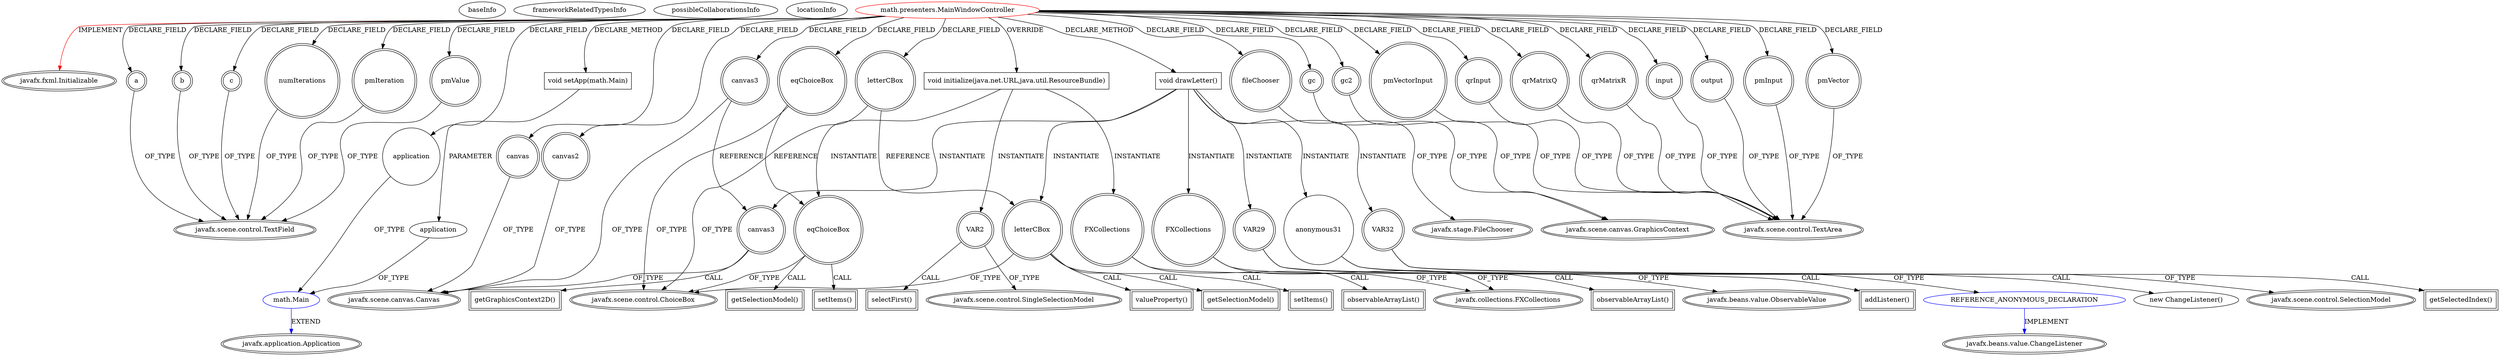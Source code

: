digraph {
baseInfo[graphId=1992,category="extension_graph",isAnonymous=false,possibleRelation=true]
frameworkRelatedTypesInfo[0="javafx.fxml.Initializable"]
possibleCollaborationsInfo[0="1992~CLIENT_METHOD_DECLARATION-PARAMETER_DECLARATION-FIELD_DECLARATION-~javafx.fxml.Initializable ~javafx.application.Application ~false~false",1="1992~CLIENT_METHOD_DECLARATION-INSTANTIATION-~javafx.fxml.Initializable ~javafx.beans.value.ChangeListener ~false~true"]
locationInfo[projectName="baodvu-MATH2605",filePath="/baodvu-MATH2605/LinearAlgebra-master/src/math/presenters/MainWindowController.java",contextSignature="MainWindowController",graphId="1992"]
0[label="math.presenters.MainWindowController",vertexType="ROOT_CLIENT_CLASS_DECLARATION",isFrameworkType=false,color=red]
1[label="javafx.fxml.Initializable",vertexType="FRAMEWORK_INTERFACE_TYPE",isFrameworkType=true,peripheries=2]
2[label="a",vertexType="FIELD_DECLARATION",isFrameworkType=true,peripheries=2,shape=circle]
3[label="javafx.scene.control.TextField",vertexType="FRAMEWORK_CLASS_TYPE",isFrameworkType=true,peripheries=2]
4[label="application",vertexType="FIELD_DECLARATION",isFrameworkType=false,shape=circle]
5[label="math.Main",vertexType="REFERENCE_CLIENT_CLASS_DECLARATION",isFrameworkType=false,color=blue]
6[label="javafx.application.Application",vertexType="FRAMEWORK_CLASS_TYPE",isFrameworkType=true,peripheries=2]
7[label="b",vertexType="FIELD_DECLARATION",isFrameworkType=true,peripheries=2,shape=circle]
9[label="c",vertexType="FIELD_DECLARATION",isFrameworkType=true,peripheries=2,shape=circle]
11[label="canvas",vertexType="FIELD_DECLARATION",isFrameworkType=true,peripheries=2,shape=circle]
12[label="javafx.scene.canvas.Canvas",vertexType="FRAMEWORK_CLASS_TYPE",isFrameworkType=true,peripheries=2]
13[label="canvas2",vertexType="FIELD_DECLARATION",isFrameworkType=true,peripheries=2,shape=circle]
15[label="canvas3",vertexType="FIELD_DECLARATION",isFrameworkType=true,peripheries=2,shape=circle]
17[label="eqChoiceBox",vertexType="FIELD_DECLARATION",isFrameworkType=true,peripheries=2,shape=circle]
18[label="javafx.scene.control.ChoiceBox",vertexType="FRAMEWORK_CLASS_TYPE",isFrameworkType=true,peripheries=2]
19[label="fileChooser",vertexType="FIELD_DECLARATION",isFrameworkType=true,peripheries=2,shape=circle]
20[label="javafx.stage.FileChooser",vertexType="FRAMEWORK_CLASS_TYPE",isFrameworkType=true,peripheries=2]
21[label="gc",vertexType="FIELD_DECLARATION",isFrameworkType=true,peripheries=2,shape=circle]
22[label="javafx.scene.canvas.GraphicsContext",vertexType="FRAMEWORK_CLASS_TYPE",isFrameworkType=true,peripheries=2]
23[label="gc2",vertexType="FIELD_DECLARATION",isFrameworkType=true,peripheries=2,shape=circle]
25[label="input",vertexType="FIELD_DECLARATION",isFrameworkType=true,peripheries=2,shape=circle]
26[label="javafx.scene.control.TextArea",vertexType="FRAMEWORK_CLASS_TYPE",isFrameworkType=true,peripheries=2]
27[label="letterCBox",vertexType="FIELD_DECLARATION",isFrameworkType=true,peripheries=2,shape=circle]
29[label="numIterations",vertexType="FIELD_DECLARATION",isFrameworkType=true,peripheries=2,shape=circle]
31[label="output",vertexType="FIELD_DECLARATION",isFrameworkType=true,peripheries=2,shape=circle]
33[label="pmInput",vertexType="FIELD_DECLARATION",isFrameworkType=true,peripheries=2,shape=circle]
35[label="pmIteration",vertexType="FIELD_DECLARATION",isFrameworkType=true,peripheries=2,shape=circle]
37[label="pmValue",vertexType="FIELD_DECLARATION",isFrameworkType=true,peripheries=2,shape=circle]
39[label="pmVector",vertexType="FIELD_DECLARATION",isFrameworkType=true,peripheries=2,shape=circle]
41[label="pmVectorInput",vertexType="FIELD_DECLARATION",isFrameworkType=true,peripheries=2,shape=circle]
43[label="qrInput",vertexType="FIELD_DECLARATION",isFrameworkType=true,peripheries=2,shape=circle]
45[label="qrMatrixQ",vertexType="FIELD_DECLARATION",isFrameworkType=true,peripheries=2,shape=circle]
47[label="qrMatrixR",vertexType="FIELD_DECLARATION",isFrameworkType=true,peripheries=2,shape=circle]
49[label="void initialize(java.net.URL,java.util.ResourceBundle)",vertexType="OVERRIDING_METHOD_DECLARATION",isFrameworkType=false,shape=box]
50[label="eqChoiceBox",vertexType="VARIABLE_EXPRESION",isFrameworkType=true,peripheries=2,shape=circle]
51[label="setItems()",vertexType="INSIDE_CALL",isFrameworkType=true,peripheries=2,shape=box]
53[label="FXCollections",vertexType="VARIABLE_EXPRESION",isFrameworkType=true,peripheries=2,shape=circle]
55[label="javafx.collections.FXCollections",vertexType="FRAMEWORK_CLASS_TYPE",isFrameworkType=true,peripheries=2]
54[label="observableArrayList()",vertexType="INSIDE_CALL",isFrameworkType=true,peripheries=2,shape=box]
56[label="VAR2",vertexType="VARIABLE_EXPRESION",isFrameworkType=true,peripheries=2,shape=circle]
58[label="javafx.scene.control.SingleSelectionModel",vertexType="FRAMEWORK_CLASS_TYPE",isFrameworkType=true,peripheries=2]
57[label="selectFirst()",vertexType="INSIDE_CALL",isFrameworkType=true,peripheries=2,shape=box]
60[label="getSelectionModel()",vertexType="INSIDE_CALL",isFrameworkType=true,peripheries=2,shape=box]
61[label="void setApp(math.Main)",vertexType="CLIENT_METHOD_DECLARATION",isFrameworkType=false,shape=box]
62[label="application",vertexType="PARAMETER_DECLARATION",isFrameworkType=false]
149[label="void drawLetter()",vertexType="CLIENT_METHOD_DECLARATION",isFrameworkType=false,shape=box]
150[label="letterCBox",vertexType="VARIABLE_EXPRESION",isFrameworkType=true,peripheries=2,shape=circle]
151[label="setItems()",vertexType="INSIDE_CALL",isFrameworkType=true,peripheries=2,shape=box]
153[label="FXCollections",vertexType="VARIABLE_EXPRESION",isFrameworkType=true,peripheries=2,shape=circle]
154[label="observableArrayList()",vertexType="INSIDE_CALL",isFrameworkType=true,peripheries=2,shape=box]
156[label="canvas3",vertexType="VARIABLE_EXPRESION",isFrameworkType=true,peripheries=2,shape=circle]
157[label="getGraphicsContext2D()",vertexType="INSIDE_CALL",isFrameworkType=true,peripheries=2,shape=box]
159[label="VAR29",vertexType="VARIABLE_EXPRESION",isFrameworkType=true,peripheries=2,shape=circle]
161[label="javafx.beans.value.ObservableValue",vertexType="FRAMEWORK_INTERFACE_TYPE",isFrameworkType=true,peripheries=2]
160[label="addListener()",vertexType="INSIDE_CALL",isFrameworkType=true,peripheries=2,shape=box]
163[label="valueProperty()",vertexType="INSIDE_CALL",isFrameworkType=true,peripheries=2,shape=box]
165[label="anonymous31",vertexType="VARIABLE_EXPRESION",isFrameworkType=false,shape=circle]
166[label="REFERENCE_ANONYMOUS_DECLARATION",vertexType="REFERENCE_ANONYMOUS_DECLARATION",isFrameworkType=false,color=blue]
167[label="javafx.beans.value.ChangeListener",vertexType="FRAMEWORK_INTERFACE_TYPE",isFrameworkType=true,peripheries=2]
164[label="new ChangeListener()",vertexType="CONSTRUCTOR_CALL",isFrameworkType=false]
168[label="VAR32",vertexType="VARIABLE_EXPRESION",isFrameworkType=true,peripheries=2,shape=circle]
170[label="javafx.scene.control.SelectionModel",vertexType="FRAMEWORK_CLASS_TYPE",isFrameworkType=true,peripheries=2]
169[label="getSelectedIndex()",vertexType="INSIDE_CALL",isFrameworkType=true,peripheries=2,shape=box]
172[label="getSelectionModel()",vertexType="INSIDE_CALL",isFrameworkType=true,peripheries=2,shape=box]
0->1[label="IMPLEMENT",color=red]
0->2[label="DECLARE_FIELD"]
2->3[label="OF_TYPE"]
0->4[label="DECLARE_FIELD"]
5->6[label="EXTEND",color=blue]
4->5[label="OF_TYPE"]
0->7[label="DECLARE_FIELD"]
7->3[label="OF_TYPE"]
0->9[label="DECLARE_FIELD"]
9->3[label="OF_TYPE"]
0->11[label="DECLARE_FIELD"]
11->12[label="OF_TYPE"]
0->13[label="DECLARE_FIELD"]
13->12[label="OF_TYPE"]
0->15[label="DECLARE_FIELD"]
15->12[label="OF_TYPE"]
0->17[label="DECLARE_FIELD"]
17->18[label="OF_TYPE"]
0->19[label="DECLARE_FIELD"]
19->20[label="OF_TYPE"]
0->21[label="DECLARE_FIELD"]
21->22[label="OF_TYPE"]
0->23[label="DECLARE_FIELD"]
23->22[label="OF_TYPE"]
0->25[label="DECLARE_FIELD"]
25->26[label="OF_TYPE"]
0->27[label="DECLARE_FIELD"]
27->18[label="OF_TYPE"]
0->29[label="DECLARE_FIELD"]
29->3[label="OF_TYPE"]
0->31[label="DECLARE_FIELD"]
31->26[label="OF_TYPE"]
0->33[label="DECLARE_FIELD"]
33->26[label="OF_TYPE"]
0->35[label="DECLARE_FIELD"]
35->3[label="OF_TYPE"]
0->37[label="DECLARE_FIELD"]
37->3[label="OF_TYPE"]
0->39[label="DECLARE_FIELD"]
39->26[label="OF_TYPE"]
0->41[label="DECLARE_FIELD"]
41->26[label="OF_TYPE"]
0->43[label="DECLARE_FIELD"]
43->26[label="OF_TYPE"]
0->45[label="DECLARE_FIELD"]
45->26[label="OF_TYPE"]
0->47[label="DECLARE_FIELD"]
47->26[label="OF_TYPE"]
0->49[label="OVERRIDE"]
49->50[label="INSTANTIATE"]
17->50[label="REFERENCE"]
50->18[label="OF_TYPE"]
50->51[label="CALL"]
49->53[label="INSTANTIATE"]
53->55[label="OF_TYPE"]
53->54[label="CALL"]
49->56[label="INSTANTIATE"]
56->58[label="OF_TYPE"]
56->57[label="CALL"]
50->60[label="CALL"]
0->61[label="DECLARE_METHOD"]
62->5[label="OF_TYPE"]
61->62[label="PARAMETER"]
0->149[label="DECLARE_METHOD"]
149->150[label="INSTANTIATE"]
27->150[label="REFERENCE"]
150->18[label="OF_TYPE"]
150->151[label="CALL"]
149->153[label="INSTANTIATE"]
153->55[label="OF_TYPE"]
153->154[label="CALL"]
149->156[label="INSTANTIATE"]
15->156[label="REFERENCE"]
156->12[label="OF_TYPE"]
156->157[label="CALL"]
149->159[label="INSTANTIATE"]
159->161[label="OF_TYPE"]
159->160[label="CALL"]
150->163[label="CALL"]
149->165[label="INSTANTIATE"]
166->167[label="IMPLEMENT",color=blue]
165->166[label="OF_TYPE"]
165->164[label="CALL"]
149->168[label="INSTANTIATE"]
168->170[label="OF_TYPE"]
168->169[label="CALL"]
150->172[label="CALL"]
}
